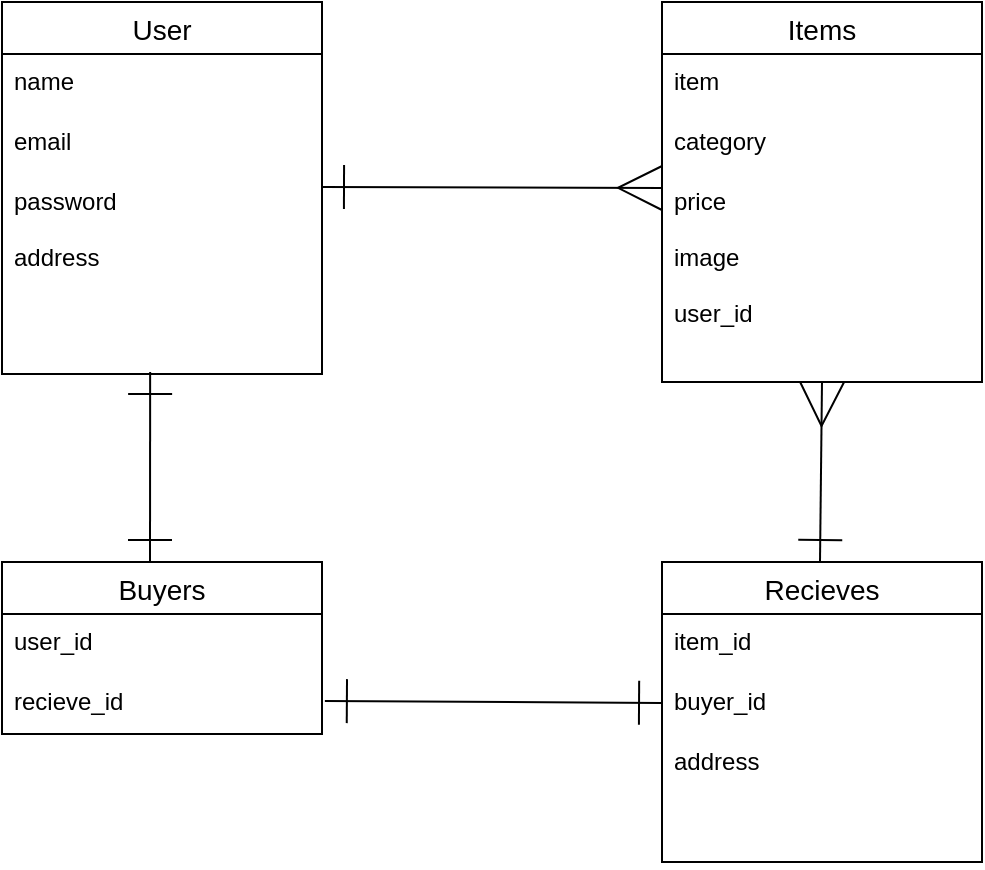 <mxfile>
    <diagram id="AvNNKDPRAFOmZVIj6hnj" name="ページ1">
        <mxGraphModel dx="520" dy="615" grid="1" gridSize="10" guides="1" tooltips="1" connect="0" arrows="1" fold="1" page="1" pageScale="1" pageWidth="827" pageHeight="1169" math="0" shadow="0">
            <root>
                <mxCell id="0"/>
                <mxCell id="1" parent="0"/>
                <mxCell id="4" value="User" style="swimlane;fontStyle=0;childLayout=stackLayout;horizontal=1;startSize=26;horizontalStack=0;resizeParent=1;resizeParentMax=0;resizeLast=0;collapsible=1;marginBottom=0;align=center;fontSize=14;" vertex="1" parent="1">
                    <mxGeometry x="70" y="240" width="160" height="186" as="geometry"/>
                </mxCell>
                <mxCell id="5" value="name" style="text;strokeColor=none;fillColor=none;spacingLeft=4;spacingRight=4;overflow=hidden;rotatable=0;points=[[0,0.5],[1,0.5]];portConstraint=eastwest;fontSize=12;" vertex="1" parent="4">
                    <mxGeometry y="26" width="160" height="30" as="geometry"/>
                </mxCell>
                <mxCell id="6" value="email" style="text;strokeColor=none;fillColor=none;spacingLeft=4;spacingRight=4;overflow=hidden;rotatable=0;points=[[0,0.5],[1,0.5]];portConstraint=eastwest;fontSize=12;" vertex="1" parent="4">
                    <mxGeometry y="56" width="160" height="30" as="geometry"/>
                </mxCell>
                <mxCell id="7" value="password&#10;&#10;address" style="text;strokeColor=none;fillColor=none;spacingLeft=4;spacingRight=4;overflow=hidden;rotatable=0;points=[[0,0.5],[1,0.5]];portConstraint=eastwest;fontSize=12;" vertex="1" parent="4">
                    <mxGeometry y="86" width="160" height="100" as="geometry"/>
                </mxCell>
                <mxCell id="17" value="Items" style="swimlane;fontStyle=0;childLayout=stackLayout;horizontal=1;startSize=26;horizontalStack=0;resizeParent=1;resizeParentMax=0;resizeLast=0;collapsible=1;marginBottom=0;align=center;fontSize=14;" vertex="1" parent="1">
                    <mxGeometry x="400" y="240" width="160" height="190" as="geometry">
                        <mxRectangle x="560" y="240" width="70" height="30" as="alternateBounds"/>
                    </mxGeometry>
                </mxCell>
                <mxCell id="18" value="item" style="text;strokeColor=none;fillColor=none;spacingLeft=4;spacingRight=4;overflow=hidden;rotatable=0;points=[[0,0.5],[1,0.5]];portConstraint=eastwest;fontSize=12;" vertex="1" parent="17">
                    <mxGeometry y="26" width="160" height="30" as="geometry"/>
                </mxCell>
                <mxCell id="19" value="category" style="text;strokeColor=none;fillColor=none;spacingLeft=4;spacingRight=4;overflow=hidden;rotatable=0;points=[[0,0.5],[1,0.5]];portConstraint=eastwest;fontSize=12;" vertex="1" parent="17">
                    <mxGeometry y="56" width="160" height="30" as="geometry"/>
                </mxCell>
                <mxCell id="20" value="price&#10;&#10;image&#10;&#10;user_id&#10;" style="text;strokeColor=none;fillColor=none;spacingLeft=4;spacingRight=4;overflow=hidden;rotatable=0;points=[[0,0.5],[1,0.5]];portConstraint=eastwest;fontSize=12;" vertex="1" parent="17">
                    <mxGeometry y="86" width="160" height="104" as="geometry"/>
                </mxCell>
                <mxCell id="23" value="Recieves" style="swimlane;fontStyle=0;childLayout=stackLayout;horizontal=1;startSize=26;horizontalStack=0;resizeParent=1;resizeParentMax=0;resizeLast=0;collapsible=1;marginBottom=0;align=center;fontSize=14;" vertex="1" parent="1">
                    <mxGeometry x="400" y="520" width="160" height="150" as="geometry"/>
                </mxCell>
                <mxCell id="24" value="item_id" style="text;strokeColor=none;fillColor=none;spacingLeft=4;spacingRight=4;overflow=hidden;rotatable=0;points=[[0,0.5],[1,0.5]];portConstraint=eastwest;fontSize=12;" vertex="1" parent="23">
                    <mxGeometry y="26" width="160" height="30" as="geometry"/>
                </mxCell>
                <mxCell id="25" value="buyer_id" style="text;strokeColor=none;fillColor=none;spacingLeft=4;spacingRight=4;overflow=hidden;rotatable=0;points=[[0,0.5],[1,0.5]];portConstraint=eastwest;fontSize=12;" vertex="1" parent="23">
                    <mxGeometry y="56" width="160" height="30" as="geometry"/>
                </mxCell>
                <mxCell id="26" value="address" style="text;strokeColor=none;fillColor=none;spacingLeft=4;spacingRight=4;overflow=hidden;rotatable=0;points=[[0,0.5],[1,0.5]];portConstraint=eastwest;fontSize=12;" vertex="1" parent="23">
                    <mxGeometry y="86" width="160" height="64" as="geometry"/>
                </mxCell>
                <mxCell id="37" value="" style="endArrow=ERmany;html=1;rounded=0;strokeWidth=1;endSize=20;targetPerimeterSpacing=20;jumpSize=6;startArrow=ERone;startFill=0;sourcePerimeterSpacing=20;endFill=0;startSize=20;" edge="1" parent="1">
                    <mxGeometry relative="1" as="geometry">
                        <mxPoint x="479" y="520" as="sourcePoint"/>
                        <mxPoint x="480" y="430" as="targetPoint"/>
                    </mxGeometry>
                </mxCell>
                <mxCell id="39" value="" style="endArrow=ERone;html=1;rounded=0;strokeWidth=1;endSize=20;targetPerimeterSpacing=20;jumpSize=6;exitX=0.463;exitY=0.99;exitDx=0;exitDy=0;exitPerimeter=0;startArrow=ERone;startFill=0;sourcePerimeterSpacing=20;endFill=0;startSize=20;" edge="1" parent="1" source="7">
                    <mxGeometry relative="1" as="geometry">
                        <mxPoint x="170" y="540" as="sourcePoint"/>
                        <mxPoint x="144" y="520" as="targetPoint"/>
                    </mxGeometry>
                </mxCell>
                <mxCell id="40" value="" style="endArrow=ERmany;html=1;rounded=0;strokeWidth=1;endSize=20;targetPerimeterSpacing=20;jumpSize=6;exitX=1;exitY=0.65;exitDx=0;exitDy=0;exitPerimeter=0;startArrow=ERone;startFill=0;sourcePerimeterSpacing=20;endFill=0;startSize=20;" edge="1" parent="1">
                    <mxGeometry relative="1" as="geometry">
                        <mxPoint x="230" y="332.5" as="sourcePoint"/>
                        <mxPoint x="400" y="333" as="targetPoint"/>
                    </mxGeometry>
                </mxCell>
                <mxCell id="45" value="Buyers" style="swimlane;fontStyle=0;childLayout=stackLayout;horizontal=1;startSize=26;horizontalStack=0;resizeParent=1;resizeParentMax=0;resizeLast=0;collapsible=1;marginBottom=0;align=center;fontSize=14;" vertex="1" parent="1">
                    <mxGeometry x="70" y="520" width="160" height="86" as="geometry"/>
                </mxCell>
                <mxCell id="46" value="user_id" style="text;strokeColor=none;fillColor=none;spacingLeft=4;spacingRight=4;overflow=hidden;rotatable=0;points=[[0,0.5],[1,0.5]];portConstraint=eastwest;fontSize=12;" vertex="1" parent="45">
                    <mxGeometry y="26" width="160" height="30" as="geometry"/>
                </mxCell>
                <mxCell id="47" value="recieve_id" style="text;strokeColor=none;fillColor=none;spacingLeft=4;spacingRight=4;overflow=hidden;rotatable=0;points=[[0,0.5],[1,0.5]];portConstraint=eastwest;fontSize=12;" vertex="1" parent="45">
                    <mxGeometry y="56" width="160" height="30" as="geometry"/>
                </mxCell>
                <mxCell id="49" value="" style="endArrow=ERone;html=1;rounded=0;strokeWidth=1;endSize=20;targetPerimeterSpacing=20;jumpSize=6;exitX=-0.003;exitY=0.483;exitDx=0;exitDy=0;exitPerimeter=0;startArrow=ERone;startFill=0;sourcePerimeterSpacing=20;endFill=0;startSize=20;entryX=1.009;entryY=0.45;entryDx=0;entryDy=0;entryPerimeter=0;" edge="1" parent="1" source="25" target="47">
                    <mxGeometry relative="1" as="geometry">
                        <mxPoint x="250" y="520" as="sourcePoint"/>
                        <mxPoint x="240" y="590" as="targetPoint"/>
                    </mxGeometry>
                </mxCell>
            </root>
        </mxGraphModel>
    </diagram>
</mxfile>